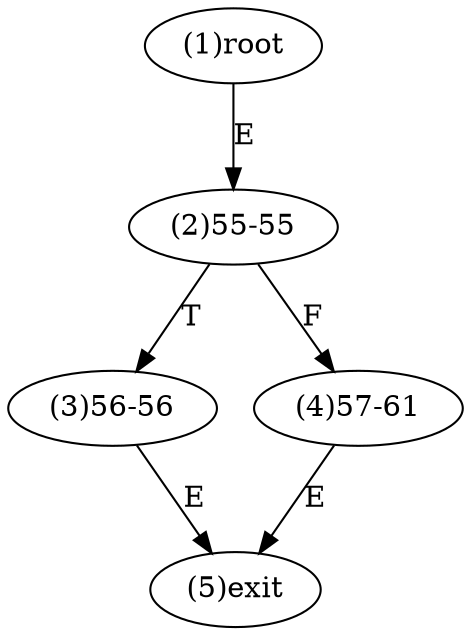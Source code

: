 digraph "" { 
1[ label="(1)root"];
2[ label="(2)55-55"];
3[ label="(3)56-56"];
4[ label="(4)57-61"];
5[ label="(5)exit"];
1->2[ label="E"];
2->4[ label="F"];
2->3[ label="T"];
3->5[ label="E"];
4->5[ label="E"];
}